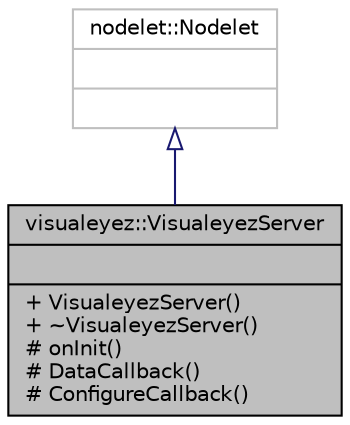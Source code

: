 digraph "visualeyez::VisualeyezServer"
{
 // LATEX_PDF_SIZE
  edge [fontname="Helvetica",fontsize="10",labelfontname="Helvetica",labelfontsize="10"];
  node [fontname="Helvetica",fontsize="10",shape=record];
  Node1 [label="{visualeyez::VisualeyezServer\n||+ VisualeyezServer()\l+ ~VisualeyezServer()\l# onInit()\l# DataCallback()\l# ConfigureCallback()\l}",height=0.2,width=0.4,color="black", fillcolor="grey75", style="filled", fontcolor="black",tooltip=" "];
  Node2 -> Node1 [dir="back",color="midnightblue",fontsize="10",style="solid",arrowtail="onormal",fontname="Helvetica"];
  Node2 [label="{nodelet::Nodelet\n||}",height=0.2,width=0.4,color="grey75", fillcolor="white", style="filled",tooltip=" "];
}
